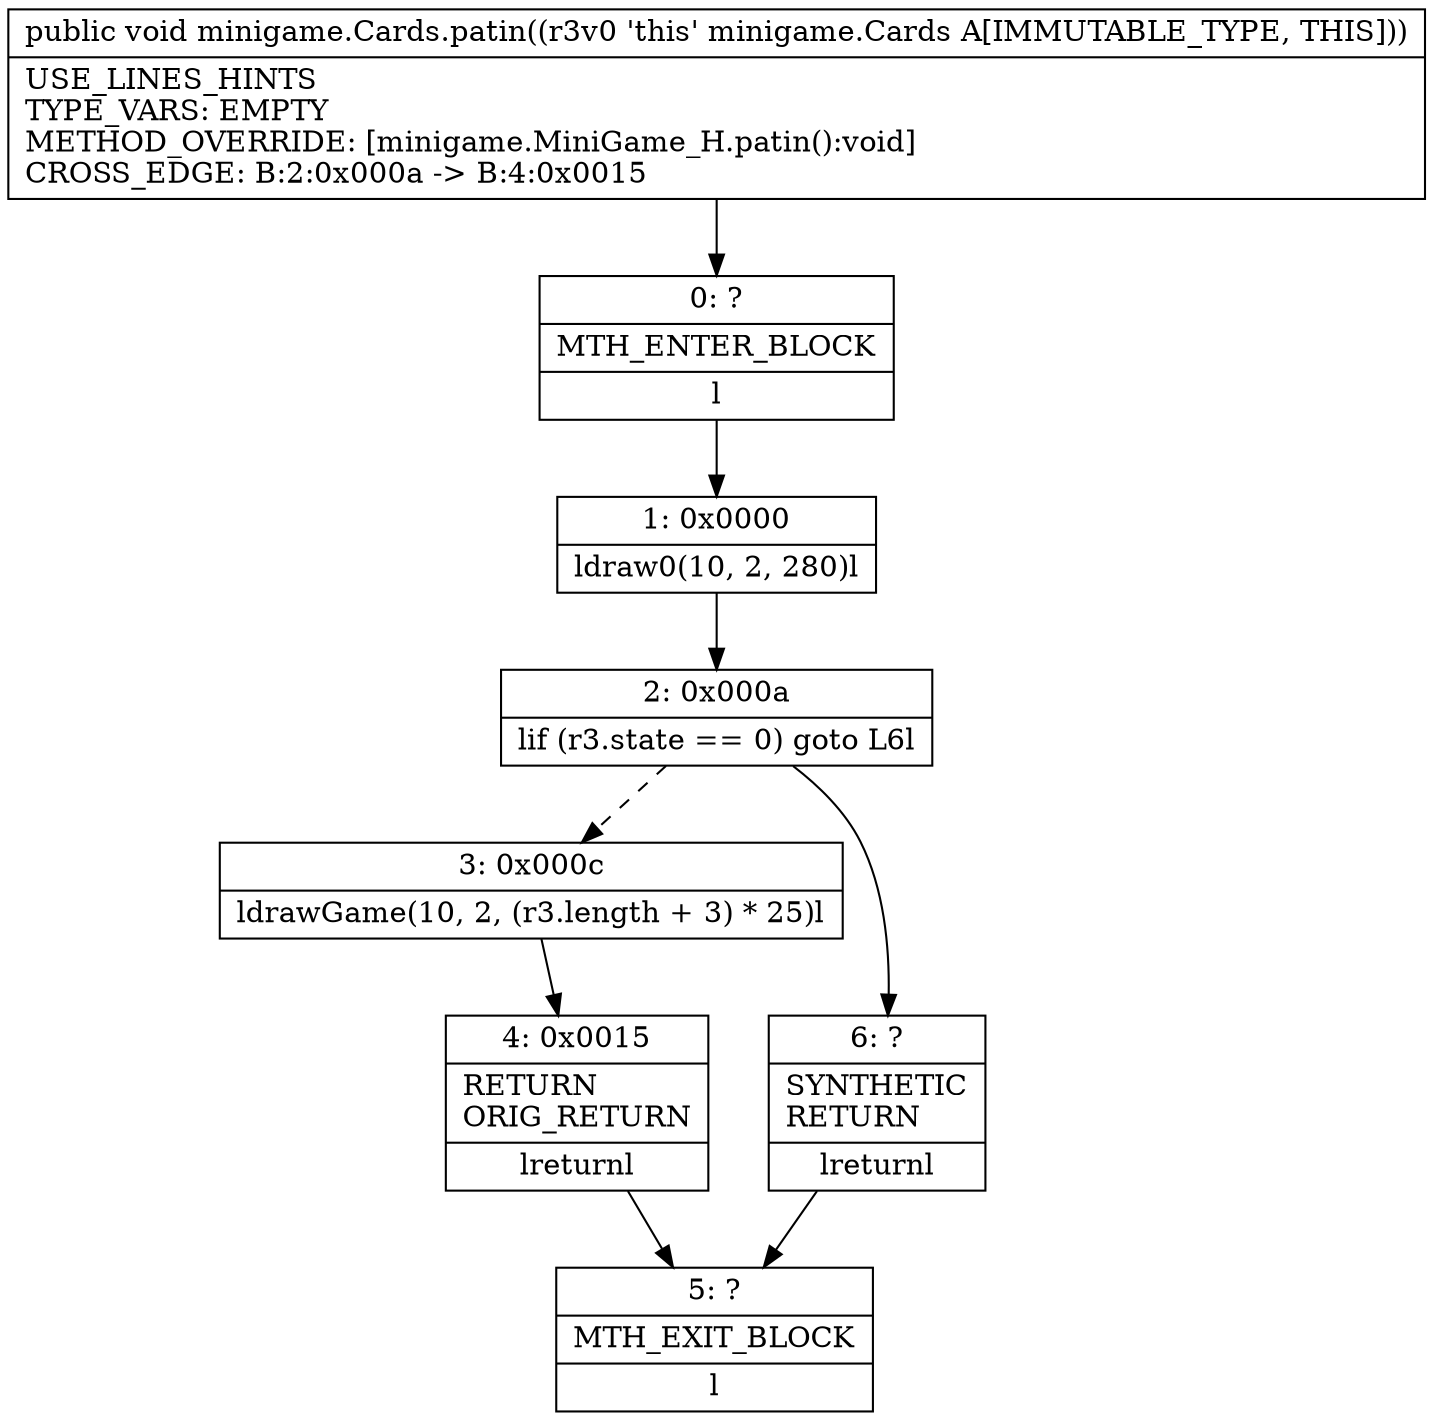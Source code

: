 digraph "CFG forminigame.Cards.patin()V" {
Node_0 [shape=record,label="{0\:\ ?|MTH_ENTER_BLOCK\l|l}"];
Node_1 [shape=record,label="{1\:\ 0x0000|ldraw0(10, 2, 280)l}"];
Node_2 [shape=record,label="{2\:\ 0x000a|lif (r3.state == 0) goto L6l}"];
Node_3 [shape=record,label="{3\:\ 0x000c|ldrawGame(10, 2, (r3.length + 3) * 25)l}"];
Node_4 [shape=record,label="{4\:\ 0x0015|RETURN\lORIG_RETURN\l|lreturnl}"];
Node_5 [shape=record,label="{5\:\ ?|MTH_EXIT_BLOCK\l|l}"];
Node_6 [shape=record,label="{6\:\ ?|SYNTHETIC\lRETURN\l|lreturnl}"];
MethodNode[shape=record,label="{public void minigame.Cards.patin((r3v0 'this' minigame.Cards A[IMMUTABLE_TYPE, THIS]))  | USE_LINES_HINTS\lTYPE_VARS: EMPTY\lMETHOD_OVERRIDE: [minigame.MiniGame_H.patin():void]\lCROSS_EDGE: B:2:0x000a \-\> B:4:0x0015\l}"];
MethodNode -> Node_0;
Node_0 -> Node_1;
Node_1 -> Node_2;
Node_2 -> Node_3[style=dashed];
Node_2 -> Node_6;
Node_3 -> Node_4;
Node_4 -> Node_5;
Node_6 -> Node_5;
}

